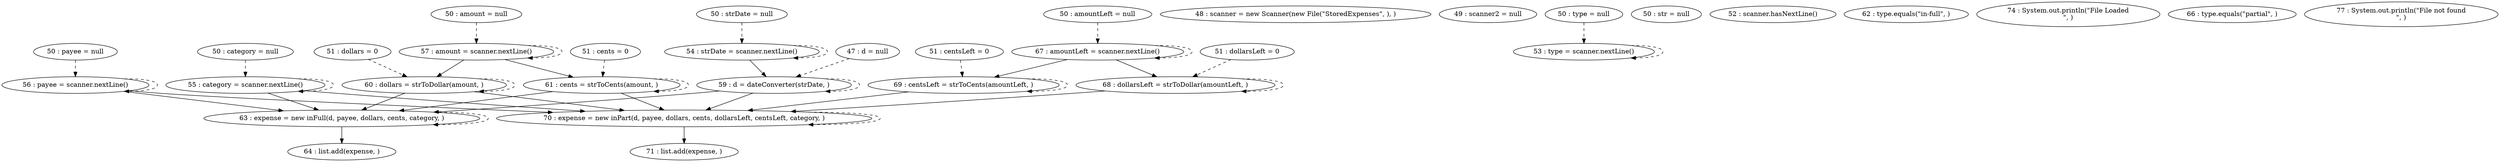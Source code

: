 digraph G {
"47 : d = null"
"47 : d = null" -> "59 : d = dateConverter(strDate, )" [style=dashed]
"48 : scanner = new Scanner(new File(\"StoredExpenses\", ), )"
"49 : scanner2 = null"
"50 : type = null"
"50 : type = null" -> "53 : type = scanner.nextLine()" [style=dashed]
"50 : str = null"
"50 : strDate = null"
"50 : strDate = null" -> "54 : strDate = scanner.nextLine()" [style=dashed]
"50 : payee = null"
"50 : payee = null" -> "56 : payee = scanner.nextLine()" [style=dashed]
"50 : amount = null"
"50 : amount = null" -> "57 : amount = scanner.nextLine()" [style=dashed]
"50 : amountLeft = null"
"50 : amountLeft = null" -> "67 : amountLeft = scanner.nextLine()" [style=dashed]
"50 : category = null"
"50 : category = null" -> "55 : category = scanner.nextLine()" [style=dashed]
"51 : dollars = 0"
"51 : dollars = 0" -> "60 : dollars = strToDollar(amount, )" [style=dashed]
"51 : cents = 0"
"51 : cents = 0" -> "61 : cents = strToCents(amount, )" [style=dashed]
"51 : dollarsLeft = 0"
"51 : dollarsLeft = 0" -> "68 : dollarsLeft = strToDollar(amountLeft, )" [style=dashed]
"51 : centsLeft = 0"
"51 : centsLeft = 0" -> "69 : centsLeft = strToCents(amountLeft, )" [style=dashed]
"52 : scanner.hasNextLine()"
"53 : type = scanner.nextLine()"
"53 : type = scanner.nextLine()" -> "53 : type = scanner.nextLine()" [style=dashed]
"54 : strDate = scanner.nextLine()"
"54 : strDate = scanner.nextLine()" -> "59 : d = dateConverter(strDate, )"
"54 : strDate = scanner.nextLine()" -> "54 : strDate = scanner.nextLine()" [style=dashed]
"55 : category = scanner.nextLine()"
"55 : category = scanner.nextLine()" -> "70 : expense = new inPart(d, payee, dollars, cents, dollarsLeft, centsLeft, category, )"
"55 : category = scanner.nextLine()" -> "63 : expense = new inFull(d, payee, dollars, cents, category, )"
"55 : category = scanner.nextLine()" -> "55 : category = scanner.nextLine()" [style=dashed]
"56 : payee = scanner.nextLine()"
"56 : payee = scanner.nextLine()" -> "70 : expense = new inPart(d, payee, dollars, cents, dollarsLeft, centsLeft, category, )"
"56 : payee = scanner.nextLine()" -> "63 : expense = new inFull(d, payee, dollars, cents, category, )"
"56 : payee = scanner.nextLine()" -> "56 : payee = scanner.nextLine()" [style=dashed]
"57 : amount = scanner.nextLine()"
"57 : amount = scanner.nextLine()" -> "60 : dollars = strToDollar(amount, )"
"57 : amount = scanner.nextLine()" -> "61 : cents = strToCents(amount, )"
"57 : amount = scanner.nextLine()" -> "57 : amount = scanner.nextLine()" [style=dashed]
"59 : d = dateConverter(strDate, )"
"59 : d = dateConverter(strDate, )" -> "70 : expense = new inPart(d, payee, dollars, cents, dollarsLeft, centsLeft, category, )"
"59 : d = dateConverter(strDate, )" -> "63 : expense = new inFull(d, payee, dollars, cents, category, )"
"59 : d = dateConverter(strDate, )" -> "59 : d = dateConverter(strDate, )" [style=dashed]
"60 : dollars = strToDollar(amount, )"
"60 : dollars = strToDollar(amount, )" -> "70 : expense = new inPart(d, payee, dollars, cents, dollarsLeft, centsLeft, category, )"
"60 : dollars = strToDollar(amount, )" -> "63 : expense = new inFull(d, payee, dollars, cents, category, )"
"60 : dollars = strToDollar(amount, )" -> "60 : dollars = strToDollar(amount, )" [style=dashed]
"61 : cents = strToCents(amount, )"
"61 : cents = strToCents(amount, )" -> "70 : expense = new inPart(d, payee, dollars, cents, dollarsLeft, centsLeft, category, )"
"61 : cents = strToCents(amount, )" -> "63 : expense = new inFull(d, payee, dollars, cents, category, )"
"61 : cents = strToCents(amount, )" -> "61 : cents = strToCents(amount, )" [style=dashed]
"62 : type.equals(\"in-full\", )"
"74 : System.out.println(\"File Loaded\n\", )"
"63 : expense = new inFull(d, payee, dollars, cents, category, )"
"63 : expense = new inFull(d, payee, dollars, cents, category, )" -> "64 : list.add(expense, )"
"63 : expense = new inFull(d, payee, dollars, cents, category, )" -> "63 : expense = new inFull(d, payee, dollars, cents, category, )" [style=dashed]
"64 : list.add(expense, )"
"66 : type.equals(\"partial\", )"
"67 : amountLeft = scanner.nextLine()"
"67 : amountLeft = scanner.nextLine()" -> "69 : centsLeft = strToCents(amountLeft, )"
"67 : amountLeft = scanner.nextLine()" -> "68 : dollarsLeft = strToDollar(amountLeft, )"
"67 : amountLeft = scanner.nextLine()" -> "67 : amountLeft = scanner.nextLine()" [style=dashed]
"68 : dollarsLeft = strToDollar(amountLeft, )"
"68 : dollarsLeft = strToDollar(amountLeft, )" -> "70 : expense = new inPart(d, payee, dollars, cents, dollarsLeft, centsLeft, category, )"
"68 : dollarsLeft = strToDollar(amountLeft, )" -> "68 : dollarsLeft = strToDollar(amountLeft, )" [style=dashed]
"69 : centsLeft = strToCents(amountLeft, )"
"69 : centsLeft = strToCents(amountLeft, )" -> "70 : expense = new inPart(d, payee, dollars, cents, dollarsLeft, centsLeft, category, )"
"69 : centsLeft = strToCents(amountLeft, )" -> "69 : centsLeft = strToCents(amountLeft, )" [style=dashed]
"70 : expense = new inPart(d, payee, dollars, cents, dollarsLeft, centsLeft, category, )"
"70 : expense = new inPart(d, payee, dollars, cents, dollarsLeft, centsLeft, category, )" -> "71 : list.add(expense, )"
"70 : expense = new inPart(d, payee, dollars, cents, dollarsLeft, centsLeft, category, )" -> "70 : expense = new inPart(d, payee, dollars, cents, dollarsLeft, centsLeft, category, )" [style=dashed]
"71 : list.add(expense, )"
"52 : scanner.hasNextLine()"
"77 : System.out.println(\"File not found\n\", )"
}